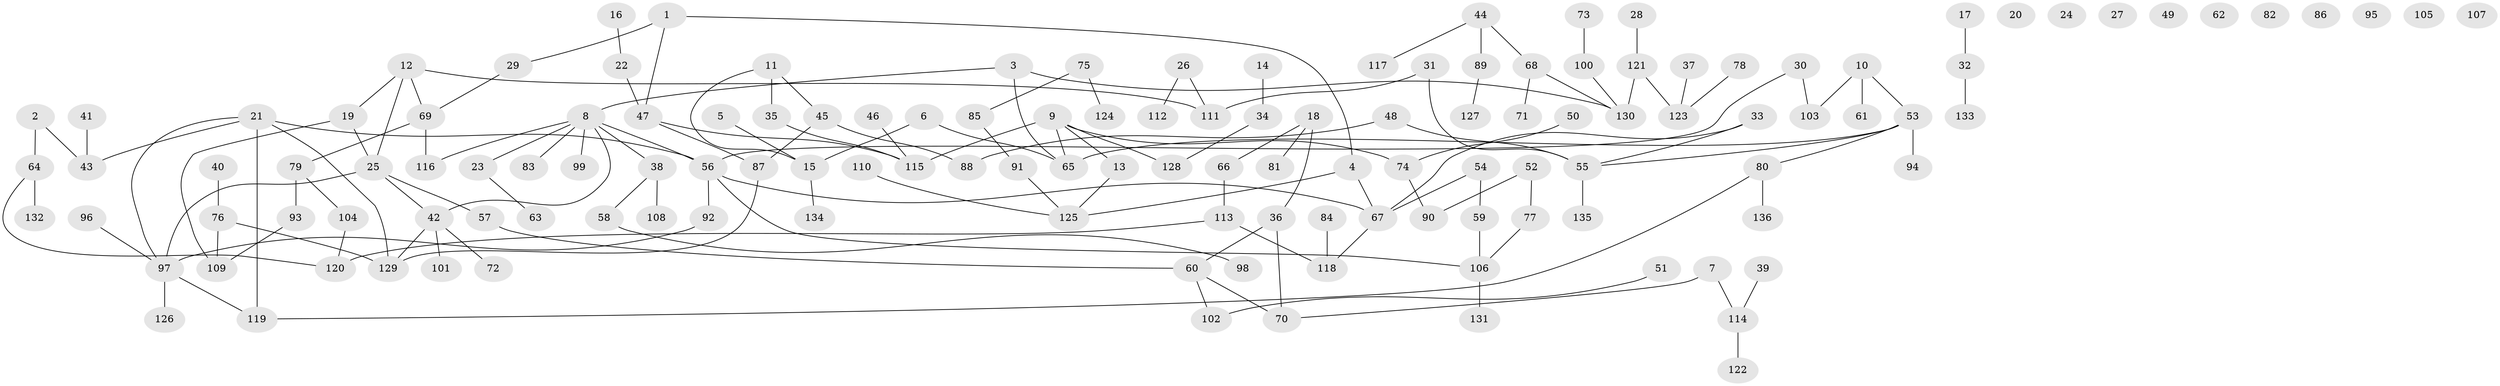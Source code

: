 // Generated by graph-tools (version 1.1) at 2025/39/03/09/25 04:39:47]
// undirected, 136 vertices, 149 edges
graph export_dot {
graph [start="1"]
  node [color=gray90,style=filled];
  1;
  2;
  3;
  4;
  5;
  6;
  7;
  8;
  9;
  10;
  11;
  12;
  13;
  14;
  15;
  16;
  17;
  18;
  19;
  20;
  21;
  22;
  23;
  24;
  25;
  26;
  27;
  28;
  29;
  30;
  31;
  32;
  33;
  34;
  35;
  36;
  37;
  38;
  39;
  40;
  41;
  42;
  43;
  44;
  45;
  46;
  47;
  48;
  49;
  50;
  51;
  52;
  53;
  54;
  55;
  56;
  57;
  58;
  59;
  60;
  61;
  62;
  63;
  64;
  65;
  66;
  67;
  68;
  69;
  70;
  71;
  72;
  73;
  74;
  75;
  76;
  77;
  78;
  79;
  80;
  81;
  82;
  83;
  84;
  85;
  86;
  87;
  88;
  89;
  90;
  91;
  92;
  93;
  94;
  95;
  96;
  97;
  98;
  99;
  100;
  101;
  102;
  103;
  104;
  105;
  106;
  107;
  108;
  109;
  110;
  111;
  112;
  113;
  114;
  115;
  116;
  117;
  118;
  119;
  120;
  121;
  122;
  123;
  124;
  125;
  126;
  127;
  128;
  129;
  130;
  131;
  132;
  133;
  134;
  135;
  136;
  1 -- 4;
  1 -- 29;
  1 -- 47;
  2 -- 43;
  2 -- 64;
  3 -- 8;
  3 -- 65;
  3 -- 130;
  4 -- 67;
  4 -- 125;
  5 -- 15;
  6 -- 15;
  6 -- 65;
  7 -- 70;
  7 -- 114;
  8 -- 23;
  8 -- 38;
  8 -- 42;
  8 -- 56;
  8 -- 83;
  8 -- 99;
  8 -- 116;
  9 -- 13;
  9 -- 65;
  9 -- 74;
  9 -- 115;
  9 -- 128;
  10 -- 53;
  10 -- 61;
  10 -- 103;
  11 -- 15;
  11 -- 35;
  11 -- 45;
  12 -- 19;
  12 -- 25;
  12 -- 69;
  12 -- 111;
  13 -- 125;
  14 -- 34;
  15 -- 134;
  16 -- 22;
  17 -- 32;
  18 -- 36;
  18 -- 66;
  18 -- 81;
  19 -- 25;
  19 -- 109;
  21 -- 43;
  21 -- 56;
  21 -- 97;
  21 -- 119;
  21 -- 129;
  22 -- 47;
  23 -- 63;
  25 -- 42;
  25 -- 57;
  25 -- 97;
  26 -- 111;
  26 -- 112;
  28 -- 121;
  29 -- 69;
  30 -- 56;
  30 -- 103;
  31 -- 55;
  31 -- 111;
  32 -- 133;
  33 -- 55;
  33 -- 67;
  34 -- 128;
  35 -- 115;
  36 -- 60;
  36 -- 70;
  37 -- 123;
  38 -- 58;
  38 -- 108;
  39 -- 114;
  40 -- 76;
  41 -- 43;
  42 -- 72;
  42 -- 101;
  42 -- 129;
  44 -- 68;
  44 -- 89;
  44 -- 117;
  45 -- 87;
  45 -- 88;
  46 -- 115;
  47 -- 87;
  47 -- 115;
  48 -- 55;
  48 -- 88;
  50 -- 74;
  51 -- 102;
  52 -- 77;
  52 -- 90;
  53 -- 55;
  53 -- 65;
  53 -- 80;
  53 -- 94;
  54 -- 59;
  54 -- 67;
  55 -- 135;
  56 -- 67;
  56 -- 92;
  56 -- 106;
  57 -- 60;
  58 -- 98;
  59 -- 106;
  60 -- 70;
  60 -- 102;
  64 -- 120;
  64 -- 132;
  66 -- 113;
  67 -- 118;
  68 -- 71;
  68 -- 130;
  69 -- 79;
  69 -- 116;
  73 -- 100;
  74 -- 90;
  75 -- 85;
  75 -- 124;
  76 -- 109;
  76 -- 129;
  77 -- 106;
  78 -- 123;
  79 -- 93;
  79 -- 104;
  80 -- 119;
  80 -- 136;
  84 -- 118;
  85 -- 91;
  87 -- 129;
  89 -- 127;
  91 -- 125;
  92 -- 97;
  93 -- 109;
  96 -- 97;
  97 -- 119;
  97 -- 126;
  100 -- 130;
  104 -- 120;
  106 -- 131;
  110 -- 125;
  113 -- 118;
  113 -- 120;
  114 -- 122;
  121 -- 123;
  121 -- 130;
}

